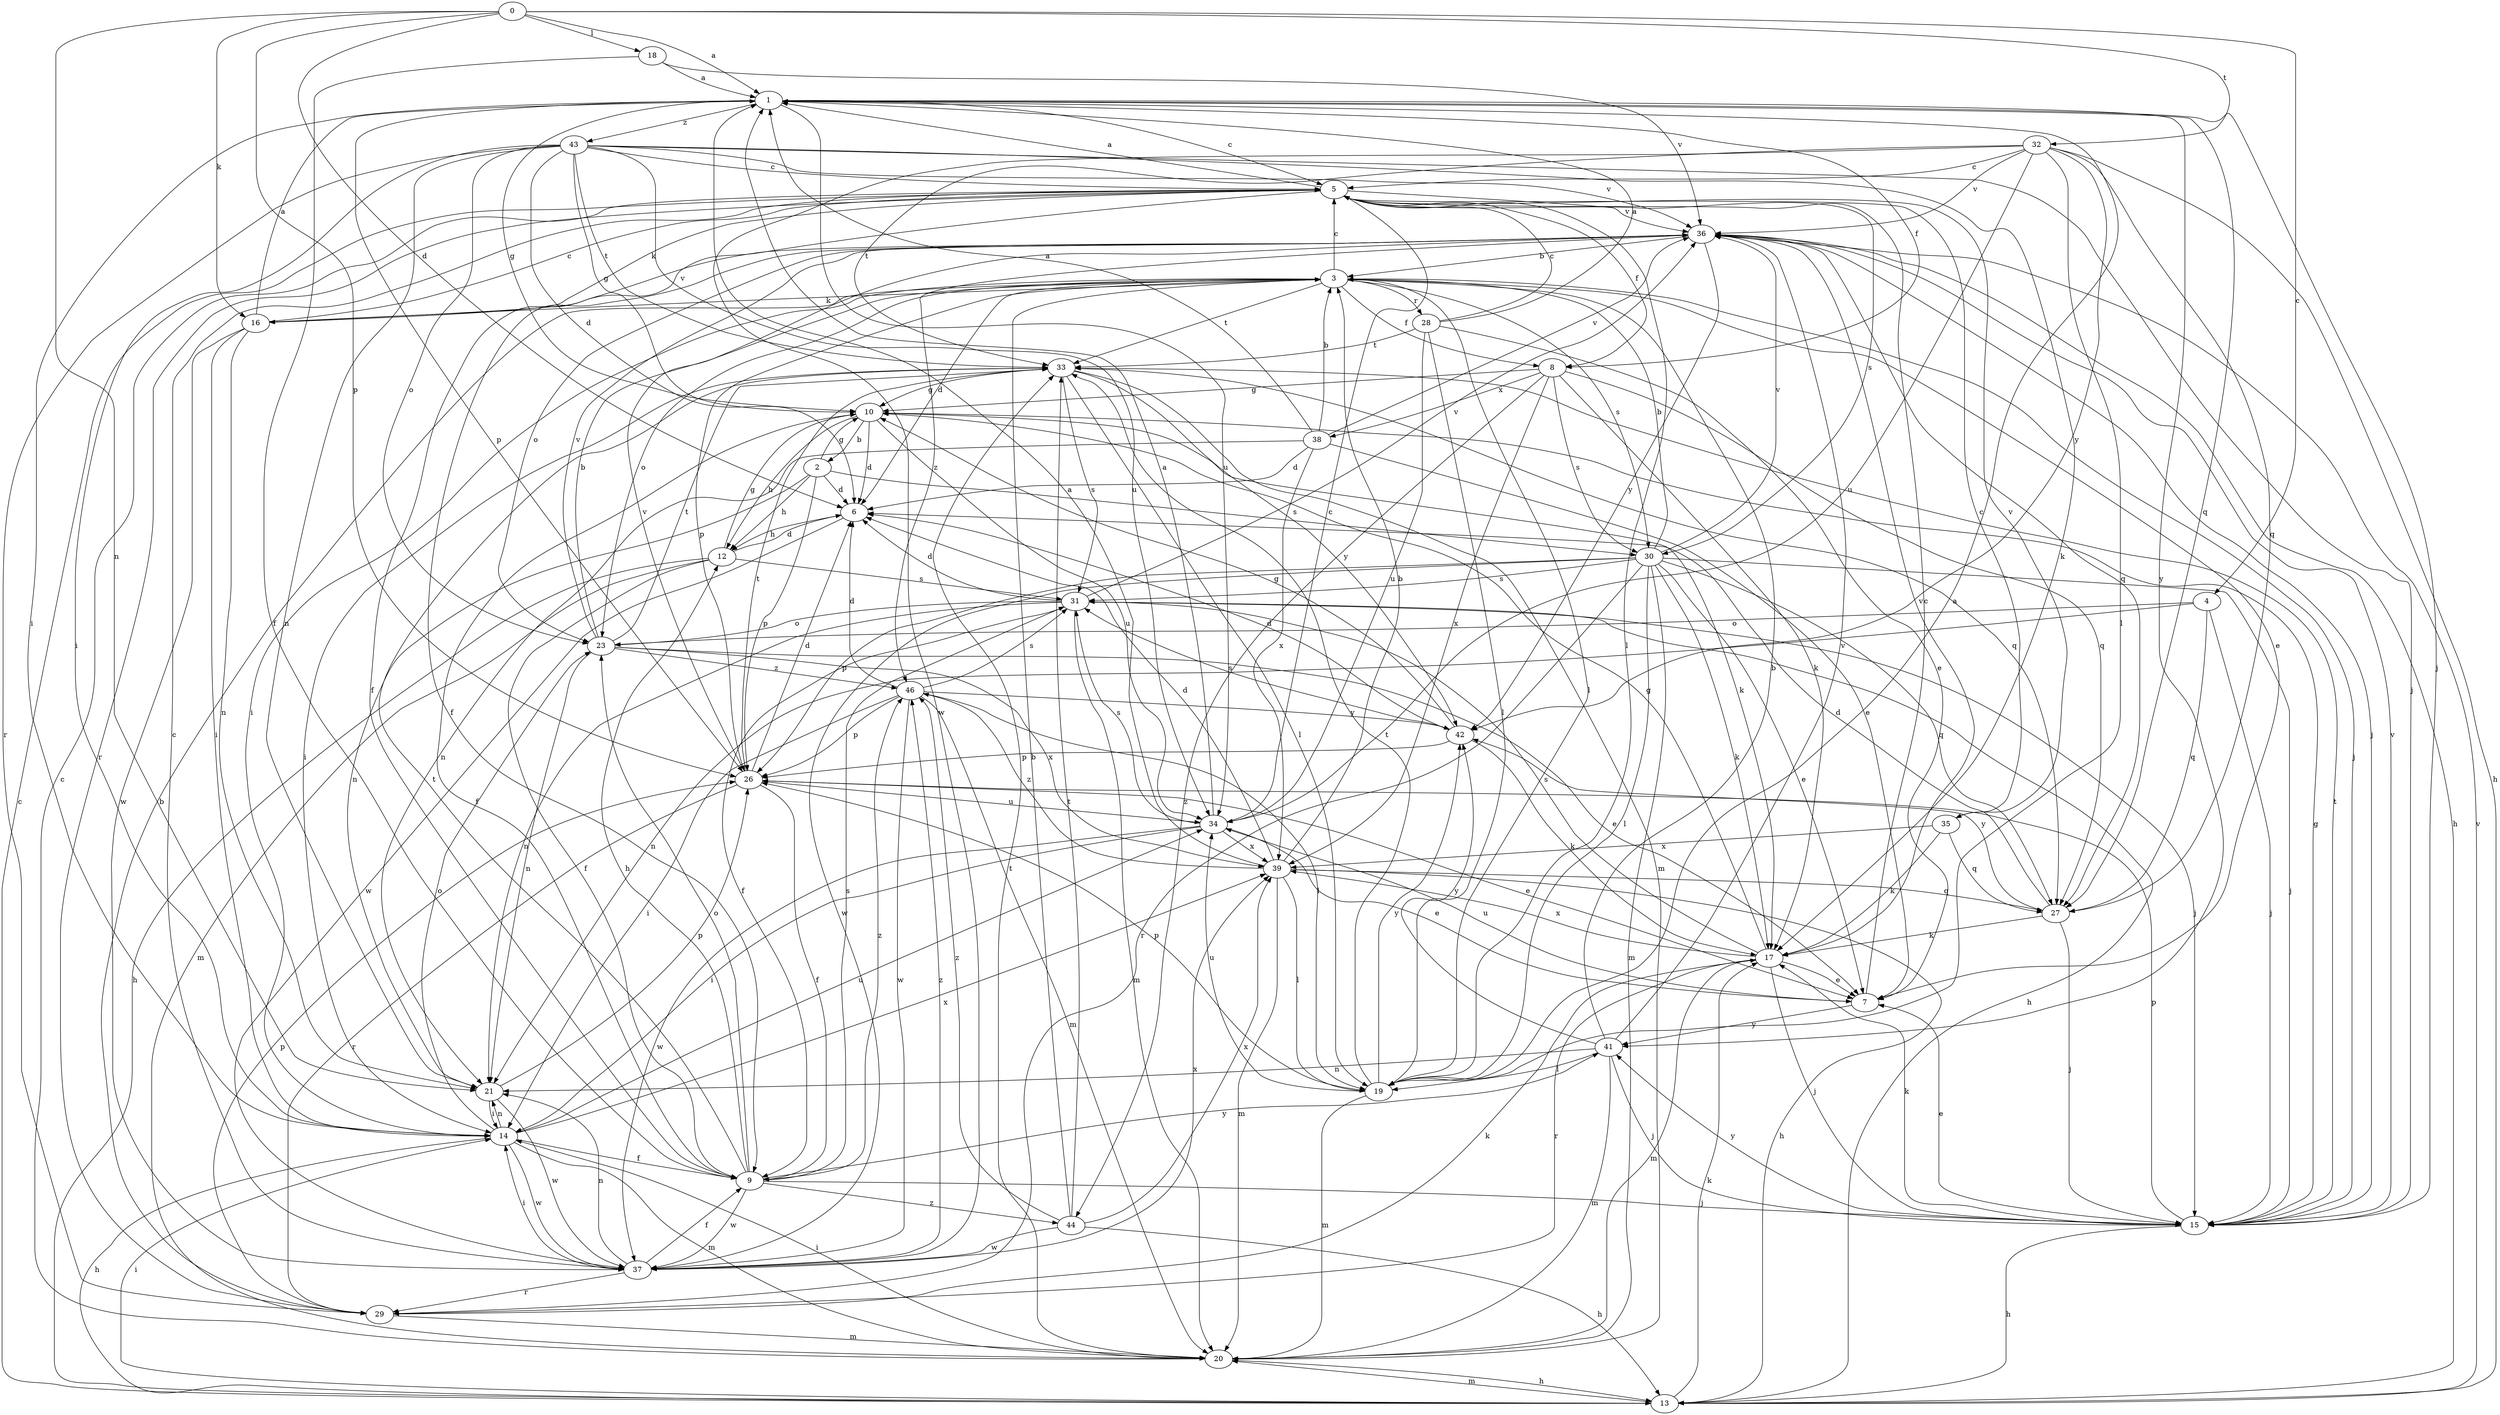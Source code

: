 strict digraph  {
0;
1;
2;
3;
4;
5;
6;
7;
8;
9;
10;
12;
13;
14;
15;
16;
17;
18;
19;
20;
21;
23;
26;
27;
28;
29;
30;
31;
32;
33;
34;
35;
36;
37;
38;
39;
41;
42;
43;
44;
46;
0 -> 1  [label=a];
0 -> 4  [label=c];
0 -> 6  [label=d];
0 -> 16  [label=k];
0 -> 18  [label=l];
0 -> 21  [label=n];
0 -> 26  [label=p];
0 -> 32  [label=t];
1 -> 5  [label=c];
1 -> 8  [label=f];
1 -> 10  [label=g];
1 -> 14  [label=i];
1 -> 15  [label=j];
1 -> 26  [label=p];
1 -> 27  [label=q];
1 -> 34  [label=u];
1 -> 41  [label=y];
1 -> 43  [label=z];
2 -> 6  [label=d];
2 -> 10  [label=g];
2 -> 12  [label=h];
2 -> 21  [label=n];
2 -> 26  [label=p];
2 -> 30  [label=s];
3 -> 5  [label=c];
3 -> 6  [label=d];
3 -> 7  [label=e];
3 -> 8  [label=f];
3 -> 14  [label=i];
3 -> 15  [label=j];
3 -> 16  [label=k];
3 -> 19  [label=l];
3 -> 23  [label=o];
3 -> 26  [label=p];
3 -> 28  [label=r];
3 -> 30  [label=s];
3 -> 33  [label=t];
4 -> 15  [label=j];
4 -> 21  [label=n];
4 -> 23  [label=o];
4 -> 27  [label=q];
5 -> 1  [label=a];
5 -> 8  [label=f];
5 -> 9  [label=f];
5 -> 16  [label=k];
5 -> 19  [label=l];
5 -> 29  [label=r];
5 -> 30  [label=s];
5 -> 35  [label=v];
5 -> 36  [label=v];
6 -> 12  [label=h];
6 -> 37  [label=w];
7 -> 5  [label=c];
7 -> 34  [label=u];
7 -> 41  [label=y];
8 -> 10  [label=g];
8 -> 17  [label=k];
8 -> 27  [label=q];
8 -> 30  [label=s];
8 -> 38  [label=x];
8 -> 39  [label=x];
8 -> 44  [label=z];
9 -> 12  [label=h];
9 -> 15  [label=j];
9 -> 23  [label=o];
9 -> 31  [label=s];
9 -> 33  [label=t];
9 -> 37  [label=w];
9 -> 41  [label=y];
9 -> 44  [label=z];
9 -> 46  [label=z];
10 -> 2  [label=b];
10 -> 6  [label=d];
10 -> 9  [label=f];
10 -> 12  [label=h];
10 -> 17  [label=k];
10 -> 34  [label=u];
12 -> 6  [label=d];
12 -> 9  [label=f];
12 -> 10  [label=g];
12 -> 13  [label=h];
12 -> 20  [label=m];
12 -> 31  [label=s];
13 -> 5  [label=c];
13 -> 14  [label=i];
13 -> 17  [label=k];
13 -> 20  [label=m];
13 -> 36  [label=v];
14 -> 9  [label=f];
14 -> 13  [label=h];
14 -> 20  [label=m];
14 -> 21  [label=n];
14 -> 23  [label=o];
14 -> 34  [label=u];
14 -> 37  [label=w];
14 -> 39  [label=x];
15 -> 7  [label=e];
15 -> 10  [label=g];
15 -> 13  [label=h];
15 -> 17  [label=k];
15 -> 26  [label=p];
15 -> 33  [label=t];
15 -> 36  [label=v];
15 -> 41  [label=y];
16 -> 1  [label=a];
16 -> 5  [label=c];
16 -> 14  [label=i];
16 -> 21  [label=n];
16 -> 36  [label=v];
16 -> 37  [label=w];
17 -> 7  [label=e];
17 -> 10  [label=g];
17 -> 15  [label=j];
17 -> 20  [label=m];
17 -> 29  [label=r];
17 -> 31  [label=s];
17 -> 36  [label=v];
17 -> 39  [label=x];
18 -> 1  [label=a];
18 -> 9  [label=f];
18 -> 36  [label=v];
19 -> 1  [label=a];
19 -> 20  [label=m];
19 -> 26  [label=p];
19 -> 33  [label=t];
19 -> 34  [label=u];
19 -> 42  [label=y];
20 -> 5  [label=c];
20 -> 13  [label=h];
20 -> 14  [label=i];
20 -> 33  [label=t];
21 -> 14  [label=i];
21 -> 26  [label=p];
21 -> 37  [label=w];
23 -> 3  [label=b];
23 -> 7  [label=e];
23 -> 21  [label=n];
23 -> 33  [label=t];
23 -> 36  [label=v];
23 -> 39  [label=x];
23 -> 46  [label=z];
26 -> 6  [label=d];
26 -> 7  [label=e];
26 -> 9  [label=f];
26 -> 29  [label=r];
26 -> 33  [label=t];
26 -> 34  [label=u];
26 -> 36  [label=v];
27 -> 6  [label=d];
27 -> 15  [label=j];
27 -> 17  [label=k];
27 -> 42  [label=y];
28 -> 1  [label=a];
28 -> 5  [label=c];
28 -> 7  [label=e];
28 -> 19  [label=l];
28 -> 33  [label=t];
28 -> 34  [label=u];
29 -> 3  [label=b];
29 -> 17  [label=k];
29 -> 20  [label=m];
29 -> 26  [label=p];
30 -> 3  [label=b];
30 -> 7  [label=e];
30 -> 15  [label=j];
30 -> 17  [label=k];
30 -> 19  [label=l];
30 -> 20  [label=m];
30 -> 26  [label=p];
30 -> 27  [label=q];
30 -> 29  [label=r];
30 -> 31  [label=s];
30 -> 36  [label=v];
30 -> 37  [label=w];
31 -> 6  [label=d];
31 -> 9  [label=f];
31 -> 13  [label=h];
31 -> 15  [label=j];
31 -> 20  [label=m];
31 -> 21  [label=n];
31 -> 23  [label=o];
31 -> 36  [label=v];
32 -> 5  [label=c];
32 -> 13  [label=h];
32 -> 19  [label=l];
32 -> 27  [label=q];
32 -> 33  [label=t];
32 -> 34  [label=u];
32 -> 36  [label=v];
32 -> 37  [label=w];
32 -> 42  [label=y];
33 -> 10  [label=g];
33 -> 14  [label=i];
33 -> 19  [label=l];
33 -> 20  [label=m];
33 -> 27  [label=q];
33 -> 31  [label=s];
33 -> 42  [label=y];
34 -> 1  [label=a];
34 -> 5  [label=c];
34 -> 7  [label=e];
34 -> 14  [label=i];
34 -> 31  [label=s];
34 -> 37  [label=w];
34 -> 39  [label=x];
35 -> 5  [label=c];
35 -> 17  [label=k];
35 -> 27  [label=q];
35 -> 39  [label=x];
36 -> 3  [label=b];
36 -> 9  [label=f];
36 -> 13  [label=h];
36 -> 15  [label=j];
36 -> 23  [label=o];
36 -> 27  [label=q];
36 -> 42  [label=y];
36 -> 46  [label=z];
37 -> 5  [label=c];
37 -> 9  [label=f];
37 -> 14  [label=i];
37 -> 21  [label=n];
37 -> 29  [label=r];
37 -> 39  [label=x];
37 -> 46  [label=z];
38 -> 1  [label=a];
38 -> 3  [label=b];
38 -> 6  [label=d];
38 -> 7  [label=e];
38 -> 21  [label=n];
38 -> 36  [label=v];
38 -> 39  [label=x];
39 -> 1  [label=a];
39 -> 3  [label=b];
39 -> 6  [label=d];
39 -> 13  [label=h];
39 -> 19  [label=l];
39 -> 20  [label=m];
39 -> 27  [label=q];
39 -> 46  [label=z];
41 -> 3  [label=b];
41 -> 15  [label=j];
41 -> 19  [label=l];
41 -> 20  [label=m];
41 -> 21  [label=n];
41 -> 36  [label=v];
41 -> 42  [label=y];
42 -> 6  [label=d];
42 -> 10  [label=g];
42 -> 17  [label=k];
42 -> 26  [label=p];
42 -> 31  [label=s];
43 -> 5  [label=c];
43 -> 6  [label=d];
43 -> 10  [label=g];
43 -> 14  [label=i];
43 -> 15  [label=j];
43 -> 17  [label=k];
43 -> 21  [label=n];
43 -> 23  [label=o];
43 -> 29  [label=r];
43 -> 33  [label=t];
43 -> 34  [label=u];
43 -> 36  [label=v];
44 -> 3  [label=b];
44 -> 13  [label=h];
44 -> 33  [label=t];
44 -> 37  [label=w];
44 -> 39  [label=x];
44 -> 46  [label=z];
46 -> 6  [label=d];
46 -> 14  [label=i];
46 -> 19  [label=l];
46 -> 20  [label=m];
46 -> 26  [label=p];
46 -> 31  [label=s];
46 -> 37  [label=w];
46 -> 42  [label=y];
}
